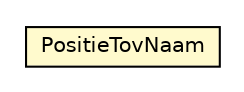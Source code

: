 #!/usr/local/bin/dot
#
# Class diagram 
# Generated by UMLGraph version R5_6-24-gf6e263 (http://www.umlgraph.org/)
#

digraph G {
	edge [fontname="Helvetica",fontsize=10,labelfontname="Helvetica",labelfontsize=10];
	node [fontname="Helvetica",fontsize=10,shape=plaintext];
	nodesep=0.25;
	ranksep=0.5;
	// nl.egem.stuf.sector.bg._0204.ACDTabel.PositieTovNaam
	c4479 [label=<<table title="nl.egem.stuf.sector.bg._0204.ACDTabel.PositieTovNaam" border="0" cellborder="1" cellspacing="0" cellpadding="2" port="p" bgcolor="lemonChiffon" href="./ACDTabel.PositieTovNaam.html">
		<tr><td><table border="0" cellspacing="0" cellpadding="1">
<tr><td align="center" balign="center"> PositieTovNaam </td></tr>
		</table></td></tr>
		</table>>, URL="./ACDTabel.PositieTovNaam.html", fontname="Helvetica", fontcolor="black", fontsize=10.0];
}

